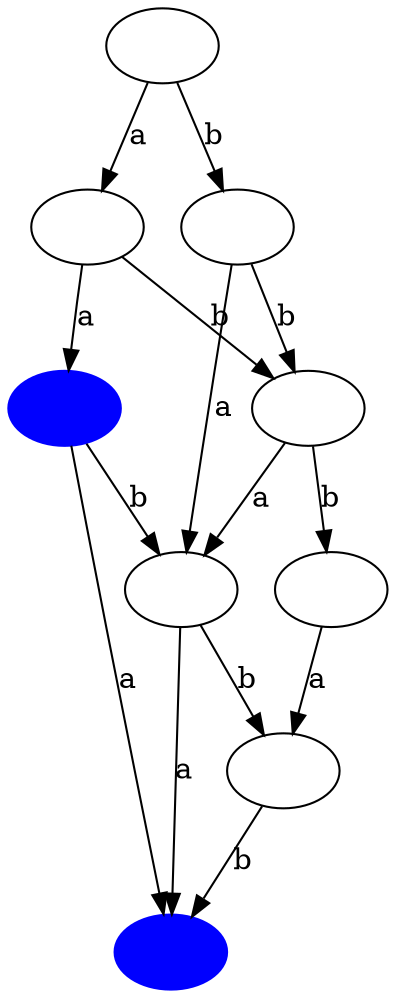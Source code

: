 // LexAutomat
digraph {
	<state.State object at 0x035FAC10> [label=""]
	<state.State object at 0x035FAA30> [label=""]
	<state.State object at 0x035FAA60> [label=""]
	<state.State object at 0x035FAA90> [label="" color=blue style=filled]
	<state.State object at 0x035FA8B0> [label="" color=blue style=filled]
	<state.State object at 0x035FACB8> [label=""]
	<state.State object at 0x035FABB0> [label=""]
	<state.State object at 0x035FABC8> [label=""]
	<state.State object at 0x035FABE0> [label=""]
	<state.State object at 0x035FAC10> -> <state.State object at 0x035FA8B0> [label=a]
	<state.State object at 0x035FAC10> -> <state.State object at 0x035FAA60> [label=b]
	<state.State object at 0x035FAA30> -> <state.State object at 0x035FAA60> [label=a]
	<state.State object at 0x035FAA60> -> <state.State object at 0x035FA8B0> [label=b]
	<state.State object at 0x035FAA90> -> <state.State object at 0x035FA8B0> [label=a]
	<state.State object at 0x035FAA90> -> <state.State object at 0x035FAC10> [label=b]
	<state.State object at 0x035FACB8> -> <state.State object at 0x035FAC10> [label=a]
	<state.State object at 0x035FACB8> -> <state.State object at 0x035FAA30> [label=b]
	<state.State object at 0x035FABB0> -> <state.State object at 0x035FAA90> [label=a]
	<state.State object at 0x035FABB0> -> <state.State object at 0x035FACB8> [label=b]
	<state.State object at 0x035FABC8> -> <state.State object at 0x035FABB0> [label=a]
	<state.State object at 0x035FABC8> -> <state.State object at 0x035FABE0> [label=b]
	<state.State object at 0x035FABE0> -> <state.State object at 0x035FAC10> [label=a]
	<state.State object at 0x035FABE0> -> <state.State object at 0x035FACB8> [label=b]
}
